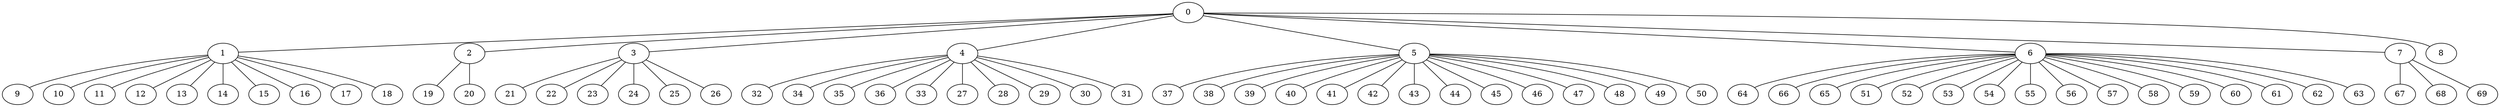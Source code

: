 
graph graphname {
    0 -- 1
0 -- 2
0 -- 3
0 -- 4
0 -- 5
0 -- 6
0 -- 7
0 -- 8
1 -- 9
1 -- 10
1 -- 11
1 -- 12
1 -- 13
1 -- 14
1 -- 15
1 -- 16
1 -- 17
1 -- 18
2 -- 19
2 -- 20
3 -- 21
3 -- 22
3 -- 23
3 -- 24
3 -- 25
3 -- 26
4 -- 32
4 -- 34
4 -- 35
4 -- 36
4 -- 33
4 -- 27
4 -- 28
4 -- 29
4 -- 30
4 -- 31
5 -- 37
5 -- 38
5 -- 39
5 -- 40
5 -- 41
5 -- 42
5 -- 43
5 -- 44
5 -- 45
5 -- 46
5 -- 47
5 -- 48
5 -- 49
5 -- 50
6 -- 64
6 -- 66
6 -- 65
6 -- 51
6 -- 52
6 -- 53
6 -- 54
6 -- 55
6 -- 56
6 -- 57
6 -- 58
6 -- 59
6 -- 60
6 -- 61
6 -- 62
6 -- 63
7 -- 67
7 -- 68
7 -- 69

}
